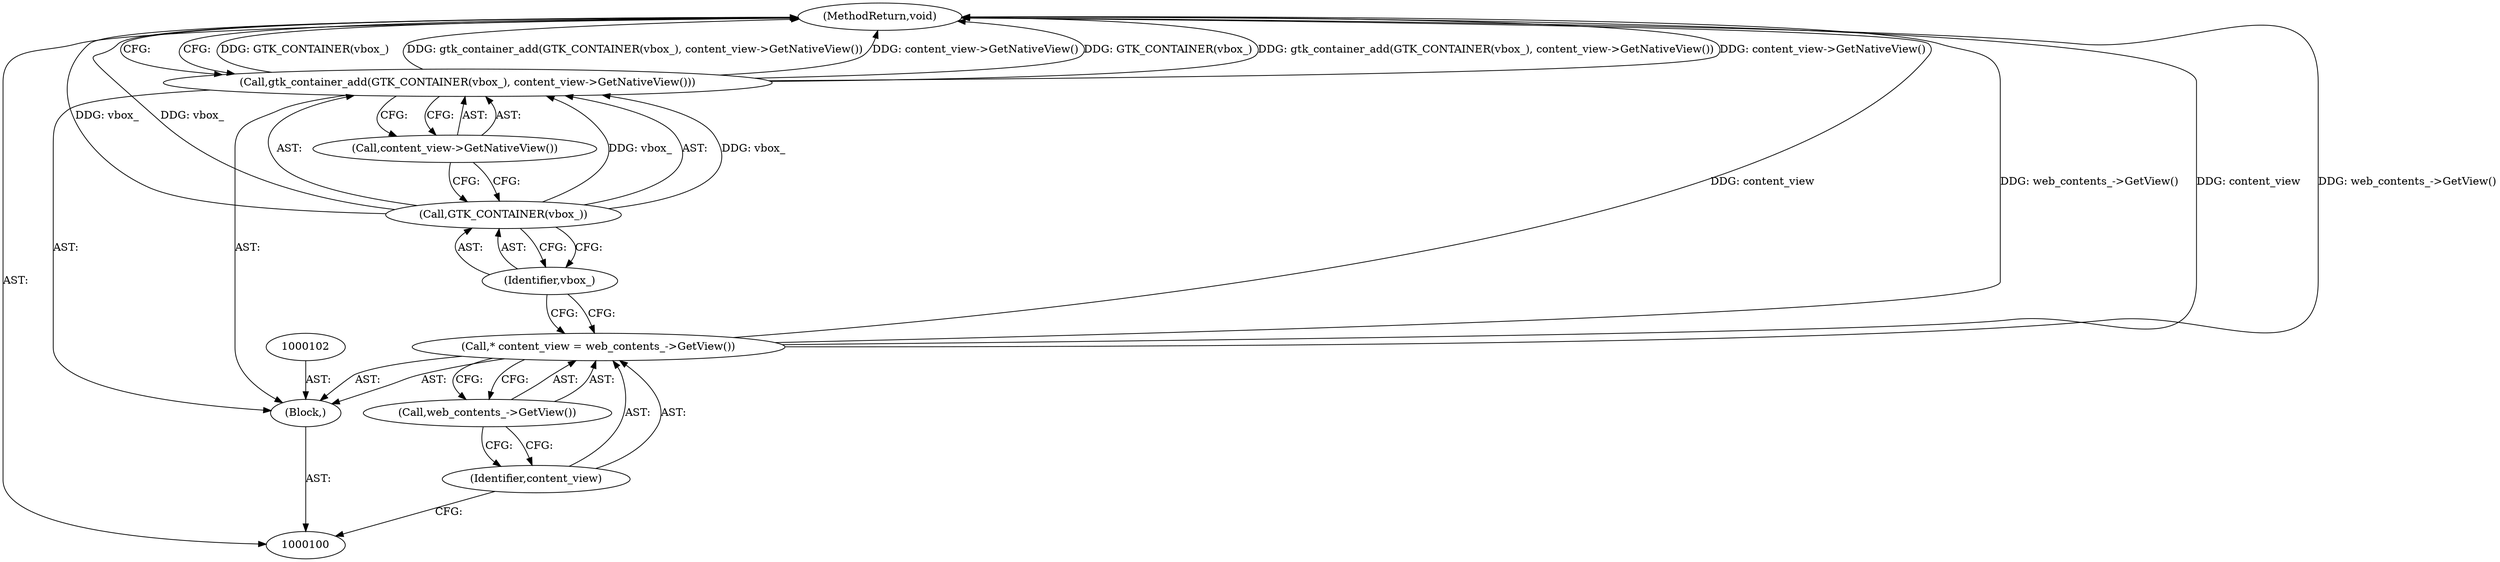 digraph "0_Chrome_c975c78878fff68e82333f599882a7f73cb721ea_0" {
"1000110" [label="(MethodReturn,void)"];
"1000101" [label="(Block,)"];
"1000103" [label="(Call,* content_view = web_contents_->GetView())"];
"1000104" [label="(Identifier,content_view)"];
"1000105" [label="(Call,web_contents_->GetView())"];
"1000107" [label="(Call,GTK_CONTAINER(vbox_))"];
"1000106" [label="(Call,gtk_container_add(GTK_CONTAINER(vbox_), content_view->GetNativeView()))"];
"1000108" [label="(Identifier,vbox_)"];
"1000109" [label="(Call,content_view->GetNativeView())"];
"1000110" -> "1000100"  [label="AST: "];
"1000110" -> "1000106"  [label="CFG: "];
"1000107" -> "1000110"  [label="DDG: vbox_"];
"1000106" -> "1000110"  [label="DDG: GTK_CONTAINER(vbox_)"];
"1000106" -> "1000110"  [label="DDG: gtk_container_add(GTK_CONTAINER(vbox_), content_view->GetNativeView())"];
"1000106" -> "1000110"  [label="DDG: content_view->GetNativeView()"];
"1000103" -> "1000110"  [label="DDG: content_view"];
"1000103" -> "1000110"  [label="DDG: web_contents_->GetView()"];
"1000101" -> "1000100"  [label="AST: "];
"1000102" -> "1000101"  [label="AST: "];
"1000103" -> "1000101"  [label="AST: "];
"1000106" -> "1000101"  [label="AST: "];
"1000103" -> "1000101"  [label="AST: "];
"1000103" -> "1000105"  [label="CFG: "];
"1000104" -> "1000103"  [label="AST: "];
"1000105" -> "1000103"  [label="AST: "];
"1000108" -> "1000103"  [label="CFG: "];
"1000103" -> "1000110"  [label="DDG: content_view"];
"1000103" -> "1000110"  [label="DDG: web_contents_->GetView()"];
"1000104" -> "1000103"  [label="AST: "];
"1000104" -> "1000100"  [label="CFG: "];
"1000105" -> "1000104"  [label="CFG: "];
"1000105" -> "1000103"  [label="AST: "];
"1000105" -> "1000104"  [label="CFG: "];
"1000103" -> "1000105"  [label="CFG: "];
"1000107" -> "1000106"  [label="AST: "];
"1000107" -> "1000108"  [label="CFG: "];
"1000108" -> "1000107"  [label="AST: "];
"1000109" -> "1000107"  [label="CFG: "];
"1000107" -> "1000110"  [label="DDG: vbox_"];
"1000107" -> "1000106"  [label="DDG: vbox_"];
"1000106" -> "1000101"  [label="AST: "];
"1000106" -> "1000109"  [label="CFG: "];
"1000107" -> "1000106"  [label="AST: "];
"1000109" -> "1000106"  [label="AST: "];
"1000110" -> "1000106"  [label="CFG: "];
"1000106" -> "1000110"  [label="DDG: GTK_CONTAINER(vbox_)"];
"1000106" -> "1000110"  [label="DDG: gtk_container_add(GTK_CONTAINER(vbox_), content_view->GetNativeView())"];
"1000106" -> "1000110"  [label="DDG: content_view->GetNativeView()"];
"1000107" -> "1000106"  [label="DDG: vbox_"];
"1000108" -> "1000107"  [label="AST: "];
"1000108" -> "1000103"  [label="CFG: "];
"1000107" -> "1000108"  [label="CFG: "];
"1000109" -> "1000106"  [label="AST: "];
"1000109" -> "1000107"  [label="CFG: "];
"1000106" -> "1000109"  [label="CFG: "];
}
